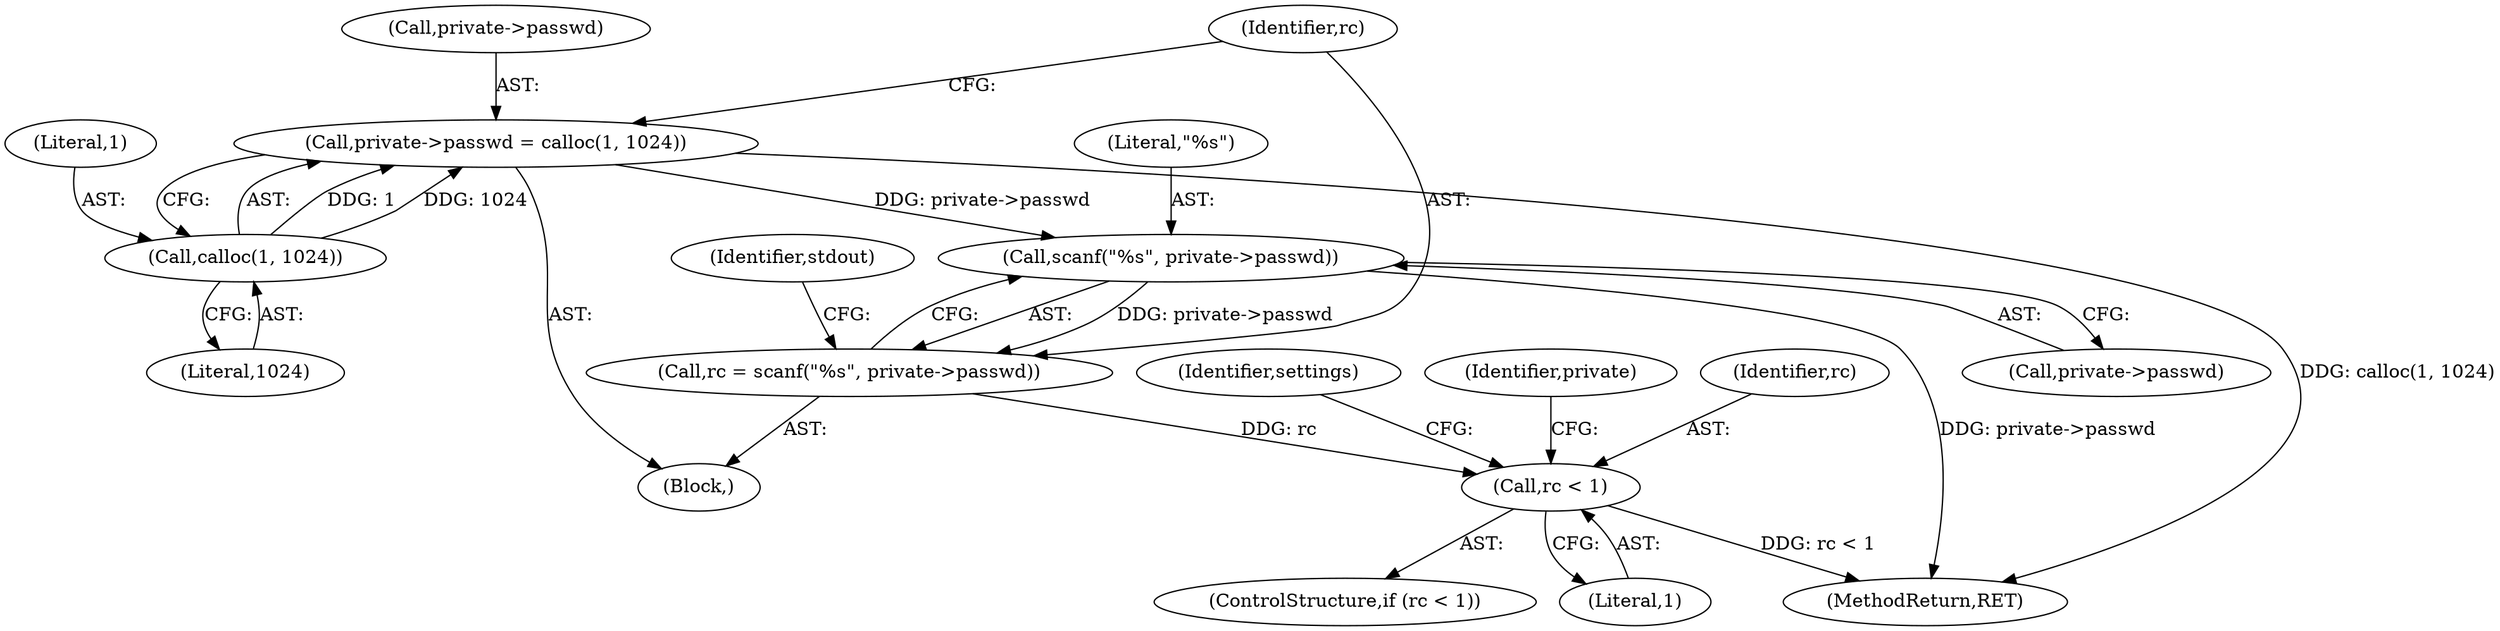 digraph "0_pacemaker_564f7cc2a51dcd2f28ab12a13394f31be5aa3c93_7@API" {
"1000146" [label="(Call,private->passwd = calloc(1, 1024))"];
"1000150" [label="(Call,calloc(1, 1024))"];
"1000155" [label="(Call,scanf(\"%s\", private->passwd))"];
"1000153" [label="(Call,rc = scanf(\"%s\", private->passwd))"];
"1000164" [label="(Call,rc < 1)"];
"1000153" [label="(Call,rc = scanf(\"%s\", private->passwd))"];
"1000156" [label="(Literal,\"%s\")"];
"1000150" [label="(Call,calloc(1, 1024))"];
"1000175" [label="(Identifier,settings)"];
"1000154" [label="(Identifier,rc)"];
"1000170" [label="(Identifier,private)"];
"1000166" [label="(Literal,1)"];
"1000122" [label="(Block,)"];
"1000155" [label="(Call,scanf(\"%s\", private->passwd))"];
"1000164" [label="(Call,rc < 1)"];
"1000146" [label="(Call,private->passwd = calloc(1, 1024))"];
"1000147" [label="(Call,private->passwd)"];
"1000165" [label="(Identifier,rc)"];
"1000151" [label="(Literal,1)"];
"1000161" [label="(Identifier,stdout)"];
"1000163" [label="(ControlStructure,if (rc < 1))"];
"1000157" [label="(Call,private->passwd)"];
"1000152" [label="(Literal,1024)"];
"1000310" [label="(MethodReturn,RET)"];
"1000146" -> "1000122"  [label="AST: "];
"1000146" -> "1000150"  [label="CFG: "];
"1000147" -> "1000146"  [label="AST: "];
"1000150" -> "1000146"  [label="AST: "];
"1000154" -> "1000146"  [label="CFG: "];
"1000146" -> "1000310"  [label="DDG: calloc(1, 1024)"];
"1000150" -> "1000146"  [label="DDG: 1"];
"1000150" -> "1000146"  [label="DDG: 1024"];
"1000146" -> "1000155"  [label="DDG: private->passwd"];
"1000150" -> "1000152"  [label="CFG: "];
"1000151" -> "1000150"  [label="AST: "];
"1000152" -> "1000150"  [label="AST: "];
"1000155" -> "1000153"  [label="AST: "];
"1000155" -> "1000157"  [label="CFG: "];
"1000156" -> "1000155"  [label="AST: "];
"1000157" -> "1000155"  [label="AST: "];
"1000153" -> "1000155"  [label="CFG: "];
"1000155" -> "1000310"  [label="DDG: private->passwd"];
"1000155" -> "1000153"  [label="DDG: private->passwd"];
"1000153" -> "1000122"  [label="AST: "];
"1000154" -> "1000153"  [label="AST: "];
"1000161" -> "1000153"  [label="CFG: "];
"1000153" -> "1000164"  [label="DDG: rc"];
"1000164" -> "1000163"  [label="AST: "];
"1000164" -> "1000166"  [label="CFG: "];
"1000165" -> "1000164"  [label="AST: "];
"1000166" -> "1000164"  [label="AST: "];
"1000170" -> "1000164"  [label="CFG: "];
"1000175" -> "1000164"  [label="CFG: "];
"1000164" -> "1000310"  [label="DDG: rc < 1"];
}

